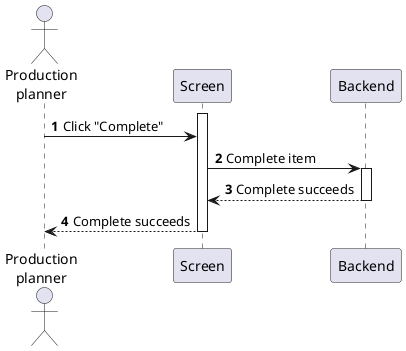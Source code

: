 @startuml production-order-complete
autonumber

actor "Production\nplanner" as a
participant Screen as f
participant Backend as b

activate f
a -> f : Click "Complete"
f -> b : Complete item
activate b
return Complete succeeds
f --> a : Complete succeeds
deactivate f
@enduml